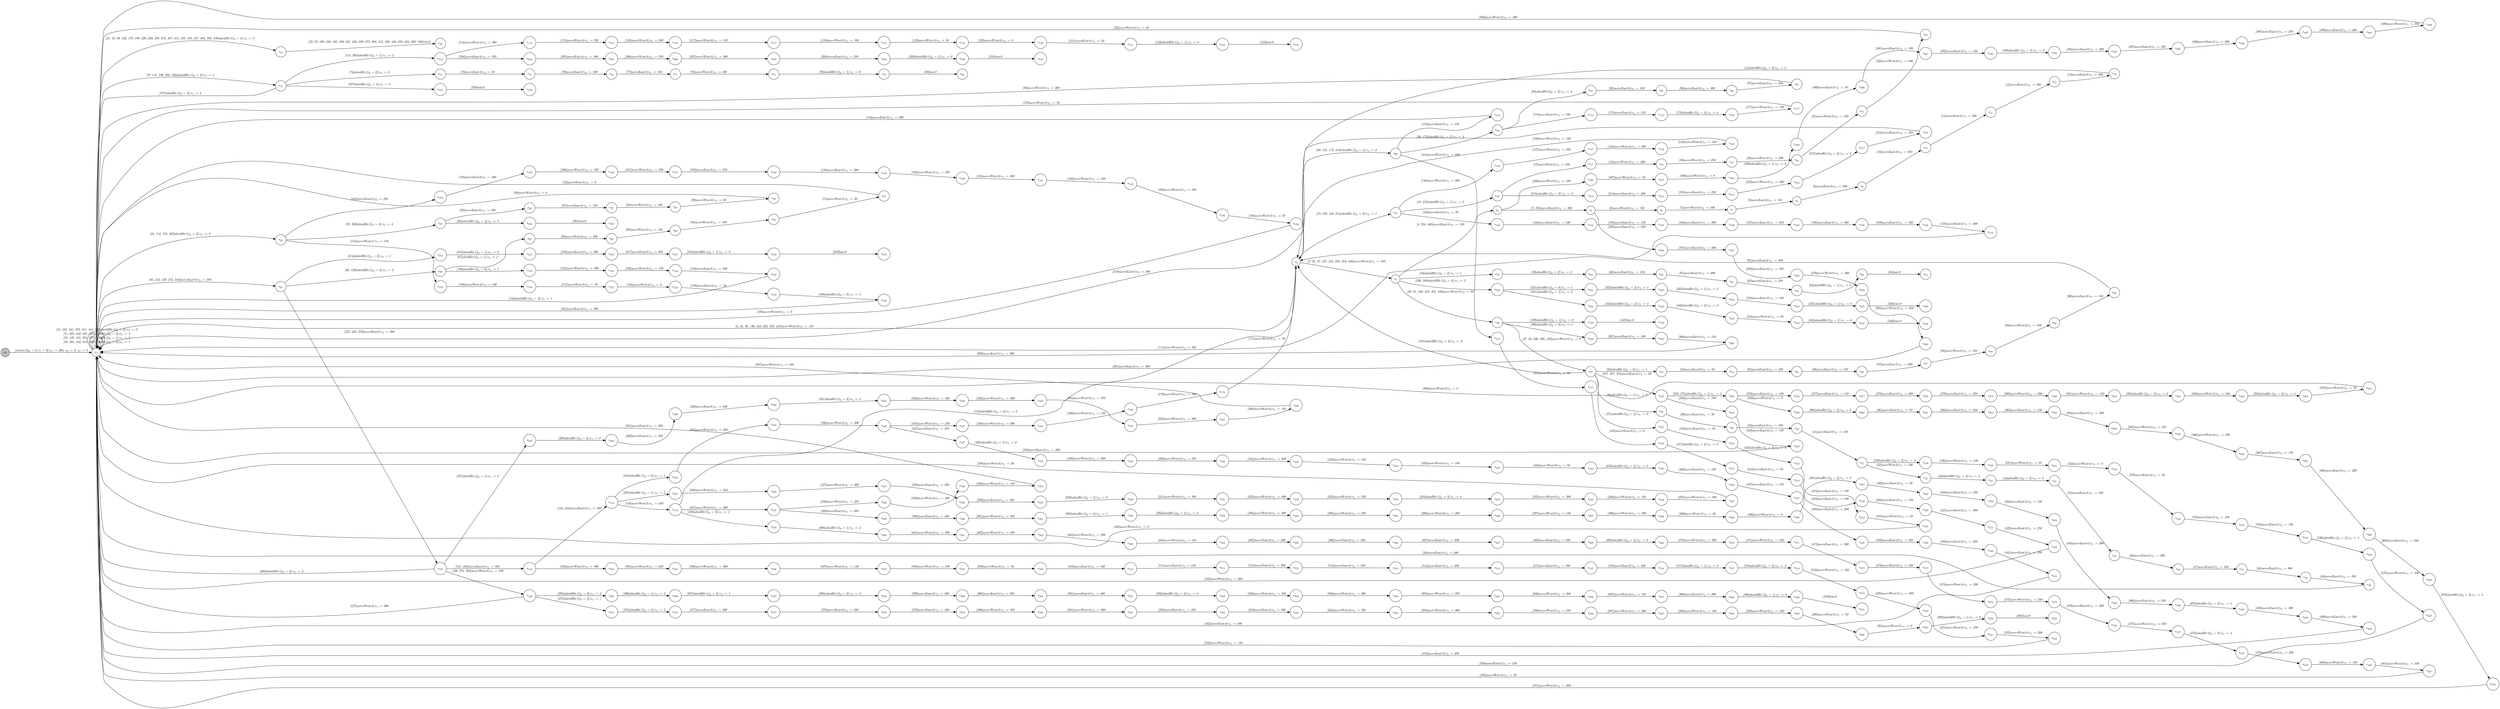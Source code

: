 digraph EFSM{
  graph [rankdir="LR", fontname="Latin Modern Math"];
  node [color="black", fillcolor="white", shape="circle", style="filled", fontname="Latin Modern Math"];
  edge [fontname="Latin Modern Math"];

  s0[fillcolor="gray", label=<s<sub>0</sub>>];
  s1[label=<s<sub>1</sub>>];
  s2[label=<s<sub>2</sub>>];
  s3[label=<s<sub>3</sub>>];
  s4[label=<s<sub>4</sub>>];
  s5[label=<s<sub>5</sub>>];
  s6[label=<s<sub>6</sub>>];
  s7[label=<s<sub>7</sub>>];
  s8[label=<s<sub>8</sub>>];
  s9[label=<s<sub>9</sub>>];
  s10[label=<s<sub>10</sub>>];
  s11[label=<s<sub>11</sub>>];
  s12[label=<s<sub>12</sub>>];
  s13[label=<s<sub>13</sub>>];
  s15[label=<s<sub>15</sub>>];
  s16[label=<s<sub>16</sub>>];
  s17[label=<s<sub>17</sub>>];
  s18[label=<s<sub>18</sub>>];
  s19[label=<s<sub>19</sub>>];
  s20[label=<s<sub>20</sub>>];
  s21[label=<s<sub>21</sub>>];
  s22[label=<s<sub>22</sub>>];
  s24[label=<s<sub>24</sub>>];
  s25[label=<s<sub>25</sub>>];
  s26[label=<s<sub>26</sub>>];
  s27[label=<s<sub>27</sub>>];
  s28[label=<s<sub>28</sub>>];
  s29[label=<s<sub>29</sub>>];
  s31[label=<s<sub>31</sub>>];
  s32[label=<s<sub>32</sub>>];
  s36[label=<s<sub>36</sub>>];
  s37[label=<s<sub>37</sub>>];
  s38[label=<s<sub>38</sub>>];
  s39[label=<s<sub>39</sub>>];
  s40[label=<s<sub>40</sub>>];
  s41[label=<s<sub>41</sub>>];
  s42[label=<s<sub>42</sub>>];
  s43[label=<s<sub>43</sub>>];
  s44[label=<s<sub>44</sub>>];
  s45[label=<s<sub>45</sub>>];
  s46[label=<s<sub>46</sub>>];
  s47[label=<s<sub>47</sub>>];
  s48[label=<s<sub>48</sub>>];
  s49[label=<s<sub>49</sub>>];
  s58[label=<s<sub>58</sub>>];
  s59[label=<s<sub>59</sub>>];
  s60[label=<s<sub>60</sub>>];
  s61[label=<s<sub>61</sub>>];
  s62[label=<s<sub>62</sub>>];
  s63[label=<s<sub>63</sub>>];
  s64[label=<s<sub>64</sub>>];
  s65[label=<s<sub>65</sub>>];
  s66[label=<s<sub>66</sub>>];
  s67[label=<s<sub>67</sub>>];
  s68[label=<s<sub>68</sub>>];
  s69[label=<s<sub>69</sub>>];
  s70[label=<s<sub>70</sub>>];
  s71[label=<s<sub>71</sub>>];
  s73[label=<s<sub>73</sub>>];
  s74[label=<s<sub>74</sub>>];
  s75[label=<s<sub>75</sub>>];
  s76[label=<s<sub>76</sub>>];
  s77[label=<s<sub>77</sub>>];
  s78[label=<s<sub>78</sub>>];
  s79[label=<s<sub>79</sub>>];
  s80[label=<s<sub>80</sub>>];
  s83[label=<s<sub>83</sub>>];
  s84[label=<s<sub>84</sub>>];
  s85[label=<s<sub>85</sub>>];
  s86[label=<s<sub>86</sub>>];
  s87[label=<s<sub>87</sub>>];
  s88[label=<s<sub>88</sub>>];
  s89[label=<s<sub>89</sub>>];
  s90[label=<s<sub>90</sub>>];
  s92[label=<s<sub>92</sub>>];
  s93[label=<s<sub>93</sub>>];
  s94[label=<s<sub>94</sub>>];
  s95[label=<s<sub>95</sub>>];
  s96[label=<s<sub>96</sub>>];
  s97[label=<s<sub>97</sub>>];
  s103[label=<s<sub>103</sub>>];
  s104[label=<s<sub>104</sub>>];
  s105[label=<s<sub>105</sub>>];
  s106[label=<s<sub>106</sub>>];
  s107[label=<s<sub>107</sub>>];
  s108[label=<s<sub>108</sub>>];
  s109[label=<s<sub>109</sub>>];
  s110[label=<s<sub>110</sub>>];
  s113[label=<s<sub>113</sub>>];
  s114[label=<s<sub>114</sub>>];
  s115[label=<s<sub>115</sub>>];
  s116[label=<s<sub>116</sub>>];
  s117[label=<s<sub>117</sub>>];
  s118[label=<s<sub>118</sub>>];
  s119[label=<s<sub>119</sub>>];
  s120[label=<s<sub>120</sub>>];
  s121[label=<s<sub>121</sub>>];
  s122[label=<s<sub>122</sub>>];
  s123[label=<s<sub>123</sub>>];
  s125[label=<s<sub>125</sub>>];
  s126[label=<s<sub>126</sub>>];
  s130[label=<s<sub>130</sub>>];
  s131[label=<s<sub>131</sub>>];
  s132[label=<s<sub>132</sub>>];
  s133[label=<s<sub>133</sub>>];
  s139[label=<s<sub>139</sub>>];
  s140[label=<s<sub>140</sub>>];
  s141[label=<s<sub>141</sub>>];
  s142[label=<s<sub>142</sub>>];
  s143[label=<s<sub>143</sub>>];
  s146[label=<s<sub>146</sub>>];
  s147[label=<s<sub>147</sub>>];
  s148[label=<s<sub>148</sub>>];
  s149[label=<s<sub>149</sub>>];
  s152[label=<s<sub>152</sub>>];
  s155[label=<s<sub>155</sub>>];
  s156[label=<s<sub>156</sub>>];
  s157[label=<s<sub>157</sub>>];
  s158[label=<s<sub>158</sub>>];
  s159[label=<s<sub>159</sub>>];
  s160[label=<s<sub>160</sub>>];
  s164[label=<s<sub>164</sub>>];
  s165[label=<s<sub>165</sub>>];
  s166[label=<s<sub>166</sub>>];
  s167[label=<s<sub>167</sub>>];
  s168[label=<s<sub>168</sub>>];
  s169[label=<s<sub>169</sub>>];
  s170[label=<s<sub>170</sub>>];
  s174[label=<s<sub>174</sub>>];
  s175[label=<s<sub>175</sub>>];
  s176[label=<s<sub>176</sub>>];
  s177[label=<s<sub>177</sub>>];
  s184[label=<s<sub>184</sub>>];
  s185[label=<s<sub>185</sub>>];
  s186[label=<s<sub>186</sub>>];
  s187[label=<s<sub>187</sub>>];
  s188[label=<s<sub>188</sub>>];
  s189[label=<s<sub>189</sub>>];
  s190[label=<s<sub>190</sub>>];
  s191[label=<s<sub>191</sub>>];
  s192[label=<s<sub>192</sub>>];
  s193[label=<s<sub>193</sub>>];
  s194[label=<s<sub>194</sub>>];
  s204[label=<s<sub>204</sub>>];
  s205[label=<s<sub>205</sub>>];
  s206[label=<s<sub>206</sub>>];
  s207[label=<s<sub>207</sub>>];
  s208[label=<s<sub>208</sub>>];
  s209[label=<s<sub>209</sub>>];
  s210[label=<s<sub>210</sub>>];
  s213[label=<s<sub>213</sub>>];
  s214[label=<s<sub>214</sub>>];
  s215[label=<s<sub>215</sub>>];
  s216[label=<s<sub>216</sub>>];
  s217[label=<s<sub>217</sub>>];
  s218[label=<s<sub>218</sub>>];
  s225[label=<s<sub>225</sub>>];
  s226[label=<s<sub>226</sub>>];
  s227[label=<s<sub>227</sub>>];
  s228[label=<s<sub>228</sub>>];
  s229[label=<s<sub>229</sub>>];
  s230[label=<s<sub>230</sub>>];
  s231[label=<s<sub>231</sub>>];
  s232[label=<s<sub>232</sub>>];
  s233[label=<s<sub>233</sub>>];
  s234[label=<s<sub>234</sub>>];
  s235[label=<s<sub>235</sub>>];
  s236[label=<s<sub>236</sub>>];
  s237[label=<s<sub>237</sub>>];
  s247[label=<s<sub>247</sub>>];
  s248[label=<s<sub>248</sub>>];
  s249[label=<s<sub>249</sub>>];
  s256[label=<s<sub>256</sub>>];
  s257[label=<s<sub>257</sub>>];
  s258[label=<s<sub>258</sub>>];
  s259[label=<s<sub>259</sub>>];
  s260[label=<s<sub>260</sub>>];
  s264[label=<s<sub>264</sub>>];
  s265[label=<s<sub>265</sub>>];
  s266[label=<s<sub>266</sub>>];
  s267[label=<s<sub>267</sub>>];
  s268[label=<s<sub>268</sub>>];
  s275[label=<s<sub>275</sub>>];
  s276[label=<s<sub>276</sub>>];
  s277[label=<s<sub>277</sub>>];
  s278[label=<s<sub>278</sub>>];
  s279[label=<s<sub>279</sub>>];
  s280[label=<s<sub>280</sub>>];
  s281[label=<s<sub>281</sub>>];
  s282[label=<s<sub>282</sub>>];
  s283[label=<s<sub>283</sub>>];
  s284[label=<s<sub>284</sub>>];
  s285[label=<s<sub>285</sub>>];
  s286[label=<s<sub>286</sub>>];
  s287[label=<s<sub>287</sub>>];
  s288[label=<s<sub>288</sub>>];
  s289[label=<s<sub>289</sub>>];
  s290[label=<s<sub>290</sub>>];
  s291[label=<s<sub>291</sub>>];
  s292[label=<s<sub>292</sub>>];
  s293[label=<s<sub>293</sub>>];
  s295[label=<s<sub>295</sub>>];
  s296[label=<s<sub>296</sub>>];
  s297[label=<s<sub>297</sub>>];
  s298[label=<s<sub>298</sub>>];
  s299[label=<s<sub>299</sub>>];
  s300[label=<s<sub>300</sub>>];
  s301[label=<s<sub>301</sub>>];
  s302[label=<s<sub>302</sub>>];
  s303[label=<s<sub>303</sub>>];
  s304[label=<s<sub>304</sub>>];
  s305[label=<s<sub>305</sub>>];
  s306[label=<s<sub>306</sub>>];
  s307[label=<s<sub>307</sub>>];
  s308[label=<s<sub>308</sub>>];
  s309[label=<s<sub>309</sub>>];
  s310[label=<s<sub>310</sub>>];
  s314[label=<s<sub>314</sub>>];
  s315[label=<s<sub>315</sub>>];
  s316[label=<s<sub>316</sub>>];
  s317[label=<s<sub>317</sub>>];
  s318[label=<s<sub>318</sub>>];
  s319[label=<s<sub>319</sub>>];
  s320[label=<s<sub>320</sub>>];
  s321[label=<s<sub>321</sub>>];
  s322[label=<s<sub>322</sub>>];
  s323[label=<s<sub>323</sub>>];
  s324[label=<s<sub>324</sub>>];
  s325[label=<s<sub>325</sub>>];
  s326[label=<s<sub>326</sub>>];
  s327[label=<s<sub>327</sub>>];
  s328[label=<s<sub>328</sub>>];
  s329[label=<s<sub>329</sub>>];
  s330[label=<s<sub>330</sub>>];
  s331[label=<s<sub>331</sub>>];
  s332[label=<s<sub>332</sub>>];
  s333[label=<s<sub>333</sub>>];
  s334[label=<s<sub>334</sub>>];
  s335[label=<s<sub>335</sub>>];
  s336[label=<s<sub>336</sub>>];
  s341[label=<s<sub>341</sub>>];
  s342[label=<s<sub>342</sub>>];
  s343[label=<s<sub>343</sub>>];
  s344[label=<s<sub>344</sub>>];
  s345[label=<s<sub>345</sub>>];
  s346[label=<s<sub>346</sub>>];
  s347[label=<s<sub>347</sub>>];
  s348[label=<s<sub>348</sub>>];
  s349[label=<s<sub>349</sub>>];
  s350[label=<s<sub>350</sub>>];
  s358[label=<s<sub>358</sub>>];
  s359[label=<s<sub>359</sub>>];
  s360[label=<s<sub>360</sub>>];
  s361[label=<s<sub>361</sub>>];
  s362[label=<s<sub>362</sub>>];
  s363[label=<s<sub>363</sub>>];
  s364[label=<s<sub>364</sub>>];
  s365[label=<s<sub>365</sub>>];
  s366[label=<s<sub>366</sub>>];
  s367[label=<s<sub>367</sub>>];
  s368[label=<s<sub>368</sub>>];
  s369[label=<s<sub>369</sub>>];
  s370[label=<s<sub>370</sub>>];
  s376[label=<s<sub>376</sub>>];
  s377[label=<s<sub>377</sub>>];
  s378[label=<s<sub>378</sub>>];
  s379[label=<s<sub>379</sub>>];
  s380[label=<s<sub>380</sub>>];
  s381[label=<s<sub>381</sub>>];
  s382[label=<s<sub>382</sub>>];
  s383[label=<s<sub>383</sub>>];
  s384[label=<s<sub>384</sub>>];
  s385[label=<s<sub>385</sub>>];
  s389[label=<s<sub>389</sub>>];
  s390[label=<s<sub>390</sub>>];
  s391[label=<s<sub>391</sub>>];
  s392[label=<s<sub>392</sub>>];
  s393[label=<s<sub>393</sub>>];
  s394[label=<s<sub>394</sub>>];
  s395[label=<s<sub>395</sub>>];
  s396[label=<s<sub>396</sub>>];
  s397[label=<s<sub>397</sub>>];
  s398[label=<s<sub>398</sub>>];
  s399[label=<s<sub>399</sub>>];
  s400[label=<s<sub>400</sub>>];
  s401[label=<s<sub>401</sub>>];
  s402[label=<s<sub>402</sub>>];
  s403[label=<s<sub>403</sub>>];
  s404[label=<s<sub>404</sub>>];
  s405[label=<s<sub>405</sub>>];
  s406[label=<s<sub>406</sub>>];
  s407[label=<s<sub>407</sub>>];
  s408[label=<s<sub>408</sub>>];
  s409[label=<s<sub>409</sub>>];
  s414[label=<s<sub>414</sub>>];
  s415[label=<s<sub>415</sub>>];
  s416[label=<s<sub>416</sub>>];
  s417[label=<s<sub>417</sub>>];
  s418[label=<s<sub>418</sub>>];
  s419[label=<s<sub>419</sub>>];
  s420[label=<s<sub>420</sub>>];
  s421[label=<s<sub>421</sub>>];
  s422[label=<s<sub>422</sub>>];
  s427[label=<s<sub>427</sub>>];
  s428[label=<s<sub>428</sub>>];
  s429[label=<s<sub>429</sub>>];
  s430[label=<s<sub>430</sub>>];
  s431[label=<s<sub>431</sub>>];
  s432[label=<s<sub>432</sub>>];
  s433[label=<s<sub>433</sub>>];
  s434[label=<s<sub>434</sub>>];
  s435[label=<s<sub>435</sub>>];
  s436[label=<s<sub>436</sub>>];
  s437[label=<s<sub>437</sub>>];
  s438[label=<s<sub>438</sub>>];
  s439[label=<s<sub>439</sub>>];
  s440[label=<s<sub>440</sub>>];
  s441[label=<s<sub>441</sub>>];
  s451[label=<s<sub>451</sub>>];
  s452[label=<s<sub>452</sub>>];
  s453[label=<s<sub>453</sub>>];
  s454[label=<s<sub>454</sub>>];
  s455[label=<s<sub>455</sub>>];
  s459[label=<s<sub>459</sub>>];
  s460[label=<s<sub>460</sub>>];
  s461[label=<s<sub>461</sub>>];
  s462[label=<s<sub>462</sub>>];
  s463[label=<s<sub>463</sub>>];
  s464[label=<s<sub>464</sub>>];
  s465[label=<s<sub>465</sub>>];
  s466[label=<s<sub>466</sub>>];
  s467[label=<s<sub>467</sub>>];
  s468[label=<s<sub>468</sub>>];
  s469[label=<s<sub>469</sub>>];
  s470[label=<s<sub>470</sub>>];
  s471[label=<s<sub>471</sub>>];
  s472[label=<s<sub>472</sub>>];
  s473[label=<s<sub>473</sub>>];
  s474[label=<s<sub>474</sub>>];
  s475[label=<s<sub>475</sub>>];
  s476[label=<s<sub>476</sub>>];
  s477[label=<s<sub>477</sub>>];
  s478[label=<s<sub>478</sub>>];
  s479[label=<s<sub>479</sub>>];
  s480[label=<s<sub>480</sub>>];
  s481[label=<s<sub>481</sub>>];
  s486[label=<s<sub>486</sub>>];
  s487[label=<s<sub>487</sub>>];
  s488[label=<s<sub>488</sub>>];
  s489[label=<s<sub>489</sub>>];
  s490[label=<s<sub>490</sub>>];
  s491[label=<s<sub>491</sub>>];
  s492[label=<s<sub>492</sub>>];
  s493[label=<s<sub>493</sub>>];
  s494[label=<s<sub>494</sub>>];
  s495[label=<s<sub>495</sub>>];
  s496[label=<s<sub>496</sub>>];
  s497[label=<s<sub>497</sub>>];
  s498[label=<s<sub>498</sub>>];
  s499[label=<s<sub>499</sub>>];
  s504[label=<s<sub>504</sub>>];
  s505[label=<s<sub>505</sub>>];
  s506[label=<s<sub>506</sub>>];
  s507[label=<s<sub>507</sub>>];
  s508[label=<s<sub>508</sub>>];
  s509[label=<s<sub>509</sub>>];
  s510[label=<s<sub>510</sub>>];
  s511[label=<s<sub>511</sub>>];
  s512[label=<s<sub>512</sub>>];
  s513[label=<s<sub>513</sub>>];
  s514[label=<s<sub>514</sub>>];
  s515[label=<s<sub>515</sub>>];
  s516[label=<s<sub>516</sub>>];
  s517[label=<s<sub>517</sub>>];
  s518[label=<s<sub>518</sub>>];
  s519[label=<s<sub>519</sub>>];
  s520[label=<s<sub>520</sub>>];
  s521[label=<s<sub>521</sub>>];
  s522[label=<s<sub>522</sub>>];
  s527[label=<s<sub>527</sub>>];
  s528[label=<s<sub>528</sub>>];
  s529[label=<s<sub>529</sub>>];
  s530[label=<s<sub>530</sub>>];
  s531[label=<s<sub>531</sub>>];
  s532[label=<s<sub>532</sub>>];
  s533[label=<s<sub>533</sub>>];
  s534[label=<s<sub>534</sub>>];
  s535[label=<s<sub>535</sub>>];
  s536[label=<s<sub>536</sub>>];
  s537[label=<s<sub>537</sub>>];

  s0->s1[label=<<i> [1]start:2&#91;i<sub>0</sub> = 3, i<sub>1</sub> = 0&#93;/o<sub>1</sub> := 200, o<sub>2</sub> := 3, o<sub>3</sub> := 0</i>>];
  s4->s5[label=<<i> [5, 255]moveEast:0/o<sub>1</sub> := 200</i>>];
  s5->s6[label=<<i> [6]moveWest:0/o<sub>1</sub> := 150</i>>];
  s6->s7[label=<<i> [7]moveWest:0/o<sub>1</sub> := 100</i>>];
  s7->s8[label=<<i> [8]moveEast:0/o<sub>1</sub> := 150</i>>];
  s8->s9[label=<<i> [9]moveEast:0/o<sub>1</sub> := 200</i>>];
  s9->s10[label=<<i> [10]moveEast:0/o<sub>1</sub> := 250</i>>];
  s10->s11[label=<<i> [11]moveEast:0/o<sub>1</sub> := 300</i>>];
  s11->s12[label=<<i> [12]moveEast:0/o<sub>1</sub> := 350</i>>];
  s12->s13[label=<<i> [13]moveEast:0/o<sub>1</sub> := 400</i>>];
  s13->s2[label=<<i> [14]shieldHit:1&#91;i<sub>0</sub> = 3&#93;/o<sub>1</sub> := 2</i>>];
  s15->s16[label=<<i> [16, 212]alienHit:1&#91;i<sub>0</sub> = 1&#93;/o<sub>1</sub> := 2</i>>];
  s16->s17[label=<<i> [17]moveWest:0/o<sub>1</sub> := 350</i>>];
  s17->s18[label=<<i> [18]moveWest:0/o<sub>1</sub> := 300</i>>];
  s18->s19[label=<<i> [19]moveWest:0/o<sub>1</sub> := 250</i>>];
  s19->s20[label=<<i> [20]moveWest:0/o<sub>1</sub> := 200</i>>];
  s20->s21[label=<<i> [21]moveWest:0/o<sub>1</sub> := 150</i>>];
  s21->s22[label=<<i> [22]moveWest:0/o<sub>1</sub> := 100</i>>];
  s22->s1[label=<<i> [23]moveWest:0/o<sub>1</sub> := 50</i>>];
  s24->s25[label=<<i> [25, 263]alienHit:1&#91;i<sub>0</sub> = 3&#93;/o<sub>1</sub> := 4</i>>];
  s25->s26[label=<<i> [26]moveEast:0/o<sub>1</sub> := 100</i>>];
  s26->s27[label=<<i> [27]moveEast:0/o<sub>1</sub> := 150</i>>];
  s27->s28[label=<<i> [28]moveWest:0/o<sub>1</sub> := 100</i>>];
  s28->s29[label=<<i> [29]moveWest:0/o<sub>1</sub> := 50</i>>];
  s29->s1[label=<<i> [30]moveWest:0/o<sub>1</sub> := 0</i>>];
  s37->s38[label=<<i> [38]alienHit:1&#91;i<sub>0</sub> = 1&#93;/o<sub>1</sub> := 2</i>>];
  s38->s39[label=<<i> [39]moveEast:0/o<sub>1</sub> := 50</i>>];
  s39->s40[label=<<i> [40]moveEast:0/o<sub>1</sub> := 100</i>>];
  s40->s41[label=<<i> [41]moveEast:0/o<sub>1</sub> := 150</i>>];
  s41->s42[label=<<i> [42]moveWest:0/o<sub>1</sub> := 100</i>>];
  s42->s43[label=<<i> [43]shieldHit:1&#91;i<sub>0</sub> = 3&#93;/o<sub>1</sub> := 2</i>>];
  s43->s44[label=<<i> [44]alienHit:1&#91;i<sub>0</sub> = 2&#93;/o<sub>1</sub> := 3</i>>];
  s44->s45[label=<<i> [45]moveEast:0/o<sub>1</sub> := 150</i>>];
  s45->s46[label=<<i> [46]moveEast:0/o<sub>1</sub> := 200</i>>];
  s46->s47[label=<<i> [47]moveEast:0/o<sub>1</sub> := 250</i>>];
  s47->s48[label=<<i> [48]moveEast:0/o<sub>1</sub> := 300</i>>];
  s48->s49[label=<<i> [49]moveEast:0/o<sub>1</sub> := 350</i>>];
  s49->s1[label=<<i> [50]moveEast:0/o<sub>1</sub> := 400</i>>];
  s3->s58[label=<<i> [58]shieldHit:1&#91;i<sub>0</sub> = 2&#93;/o<sub>1</sub> := 1</i>>];
  s58->s59[label=<<i> [59]alienHit:1&#91;i<sub>0</sub> = 2&#93;/o<sub>1</sub> := 3</i>>];
  s59->s60[label=<<i> [60]moveEast:0/o<sub>1</sub> := 150</i>>];
  s60->s61[label=<<i> [61]moveEast:0/o<sub>1</sub> := 200</i>>];
  s61->s62[label=<<i> [62]moveEast:0/o<sub>1</sub> := 250</i>>];
  s62->s63[label=<<i> [63]shieldHit:1&#91;i<sub>0</sub> = 1&#93;/o<sub>1</sub> := 0</i>>];
  s63->s64[label=<<i> [64]lose:0</i>>];
  s65->s66[label=<<i> [66, 129]shieldHit:1&#91;i<sub>0</sub> = 3&#93;/o<sub>1</sub> := 2</i>>];
  s66->s67[label=<<i> [67]alienHit:1&#91;i<sub>0</sub> = 1&#93;/o<sub>1</sub> := 2</i>>];
  s67->s68[label=<<i> [68]moveWest:0/o<sub>1</sub> := 200</i>>];
  s68->s69[label=<<i> [69]moveWest:0/o<sub>1</sub> := 150</i>>];
  s69->s70[label=<<i> [70]moveWest:0/o<sub>1</sub> := 100</i>>];
  s70->s71[label=<<i> [71]moveWest:0/o<sub>1</sub> := 50</i>>];
  s71->s1[label=<<i> [72]moveWest:0/o<sub>1</sub> := 0</i>>];
  s73->s74[label=<<i> [74]alienHit:1&#91;i<sub>0</sub> = 2&#93;/o<sub>1</sub> := 3</i>>];
  s74->s75[label=<<i> [75]moveEast:0/o<sub>1</sub> := 50</i>>];
  s75->s76[label=<<i> [76]moveEast:0/o<sub>1</sub> := 100</i>>];
  s76->s77[label=<<i> [77]moveEast:0/o<sub>1</sub> := 150</i>>];
  s77->s78[label=<<i> [78]moveWest:0/o<sub>1</sub> := 100</i>>];
  s78->s79[label=<<i> [79]shieldHit:1&#91;i<sub>0</sub> = 1&#93;/o<sub>1</sub> := 0</i>>];
  s79->s80[label=<<i> [80]lose:0</i>>];
  s37->s83[label=<<i> [83]alienHit:1&#91;i<sub>0</sub> = 0&#93;/o<sub>1</sub> := 1</i>>];
  s83->s84[label=<<i> [84]moveEast:0/o<sub>1</sub> := 50</i>>];
  s84->s85[label=<<i> [85]moveEast:0/o<sub>1</sub> := 100</i>>];
  s85->s86[label=<<i> [86]moveEast:0/o<sub>1</sub> := 150</i>>];
  s86->s87[label=<<i> [87]moveEast:0/o<sub>1</sub> := 200</i>>];
  s87->s88[label=<<i> [88]moveWest:0/o<sub>1</sub> := 150</i>>];
  s88->s89[label=<<i> [89]moveWest:0/o<sub>1</sub> := 100</i>>];
  s89->s90[label=<<i> [90]moveEast:0/o<sub>1</sub> := 150</i>>];
  s90->s2[label=<<i> [91]moveEast:0/o<sub>1</sub> := 200</i>>];
  s92->s93[label=<<i> [93, 173]alienHit:1&#91;i<sub>0</sub> = 2&#93;/o<sub>1</sub> := 3</i>>];
  s93->s94[label=<<i> [94]alienHit:1&#91;i<sub>0</sub> = 3&#93;/o<sub>1</sub> := 4</i>>];
  s94->s95[label=<<i> [95]moveEast:0/o<sub>1</sub> := 250</i>>];
  s95->s96[label=<<i> [96]moveEast:0/o<sub>1</sub> := 300</i>>];
  s96->s97[label=<<i> [97]moveEast:0/o<sub>1</sub> := 350</i>>];
  s97->s1[label=<<i> [98]moveWest:0/o<sub>1</sub> := 300</i>>];
  s37->s2[label=<<i> [101]shieldHit:1&#91;i<sub>0</sub> = 3&#93;/o<sub>1</sub> := 2</i>>];
  s2->s15[label=<<i> [15, 102, 145, 211]alienHit:1&#91;i<sub>0</sub> = 0&#93;/o<sub>1</sub> := 1</i>>];
  s15->s103[label=<<i> [103]moveEast:0/o<sub>1</sub> := 50</i>>];
  s103->s104[label=<<i> [104]moveEast:0/o<sub>1</sub> := 100</i>>];
  s104->s105[label=<<i> [105]moveEast:0/o<sub>1</sub> := 150</i>>];
  s105->s106[label=<<i> [106]moveEast:0/o<sub>1</sub> := 200</i>>];
  s106->s107[label=<<i> [107]moveEast:0/o<sub>1</sub> := 250</i>>];
  s107->s108[label=<<i> [108]moveEast:0/o<sub>1</sub> := 300</i>>];
  s108->s109[label=<<i> [109]moveEast:0/o<sub>1</sub> := 350</i>>];
  s109->s110[label=<<i> [110]moveEast:0/o<sub>1</sub> := 400</i>>];
  s110->s1[label=<<i> [111]moveWest:0/o<sub>1</sub> := 350</i>>];
  s73->s113[label=<<i> [113, 203]alienHit:1&#91;i<sub>0</sub> = 1&#93;/o<sub>1</sub> := 2</i>>];
  s113->s114[label=<<i> [114]moveWest:0/o<sub>1</sub> := 300</i>>];
  s114->s115[label=<<i> [115]moveWest:0/o<sub>1</sub> := 250</i>>];
  s115->s116[label=<<i> [116]moveWest:0/o<sub>1</sub> := 200</i>>];
  s116->s117[label=<<i> [117]moveWest:0/o<sub>1</sub> := 150</i>>];
  s117->s118[label=<<i> [118]moveWest:0/o<sub>1</sub> := 100</i>>];
  s118->s119[label=<<i> [119]moveWest:0/o<sub>1</sub> := 50</i>>];
  s119->s120[label=<<i> [120]moveWest:0/o<sub>1</sub> := 0</i>>];
  s120->s121[label=<<i> [121]moveEast:0/o<sub>1</sub> := 50</i>>];
  s121->s122[label=<<i> [122]shieldHit:1&#91;i<sub>0</sub> = 1&#93;/o<sub>1</sub> := 0</i>>];
  s122->s123[label=<<i> [123]lose:0</i>>];
  s126->s1[label=<<i> [127]moveWest:0/o<sub>1</sub> := 200</i>>];
  s66->s130[label=<<i> [130]alienHit:1&#91;i<sub>0</sub> = 0&#93;/o<sub>1</sub> := 1</i>>];
  s130->s131[label=<<i> [131]moveWest:0/o<sub>1</sub> := 200</i>>];
  s131->s132[label=<<i> [132]moveWest:0/o<sub>1</sub> := 150</i>>];
  s132->s133[label=<<i> [133]moveEast:0/o<sub>1</sub> := 200</i>>];
  s133->s1[label=<<i> [134]shieldHit:1&#91;i<sub>0</sub> = 2&#93;/o<sub>1</sub> := 1</i>>];
  s3->s36[label=<<i> [36, 81, 138, 245, 355, 449]moveWest:0/o<sub>1</sub> := 50</i>>];
  s36->s139[label=<<i> [139]shieldHit:1&#91;i<sub>0</sub> = 1&#93;/o<sub>1</sub> := 0</i>>];
  s139->s140[label=<<i> [140]lose:0</i>>];
  s125->s141[label=<<i> [141, 223]moveEast:0/o<sub>1</sub> := 350</i>>];
  s141->s142[label=<<i> [142, 224]moveEast:0/o<sub>1</sub> := 400</i>>];
  s142->s143[label=<<i> [143]moveWest:0/o<sub>1</sub> := 350</i>>];
  s143->s2[label=<<i> [144]shieldHit:1&#91;i<sub>0</sub> = 3&#93;/o<sub>1</sub> := 2</i>>];
  s15->s146[label=<<i> [146]moveWest:0/o<sub>1</sub> := 300</i>>];
  s146->s147[label=<<i> [147]moveWest:0/o<sub>1</sub> := 250</i>>];
  s147->s148[label=<<i> [148]moveWest:0/o<sub>1</sub> := 200</i>>];
  s148->s149[label=<<i> [149]moveWest:0/o<sub>1</sub> := 150</i>>];
  s149->s2[label=<<i> [150]moveWest:0/o<sub>1</sub> := 100</i>>];
  s2->s92[label=<<i> [92, 151, 172, 413]alienHit:1&#91;i<sub>0</sub> = 1&#93;/o<sub>1</sub> := 2</i>>];
  s92->s152[label=<<i> [152]moveEast:0/o<sub>1</sub> := 150</i>>];
  s152->s1[label=<<i> [153]moveEast:0/o<sub>1</sub> := 200</i>>];
  s1->s24[label=<<i> [24, 154, 183, 262]alienHit:1&#91;i<sub>0</sub> = 2&#93;/o<sub>1</sub> := 3</i>>];
  s24->s155[label=<<i> [155]moveWest:0/o<sub>1</sub> := 150</i>>];
  s155->s156[label=<<i> [156]moveWest:0/o<sub>1</sub> := 100</i>>];
  s156->s157[label=<<i> [157]moveWest:0/o<sub>1</sub> := 50</i>>];
  s157->s158[label=<<i> [158]moveWest:0/o<sub>1</sub> := 0</i>>];
  s158->s159[label=<<i> [159]moveEast:0/o<sub>1</sub> := 50</i>>];
  s159->s160[label=<<i> [160]alienHit:1&#91;i<sub>0</sub> = 3&#93;/o<sub>1</sub> := 4</i>>];
  s160->s1[label=<<i> [161]moveEast:0/o<sub>1</sub> := 100</i>>];
  s142->s164[label=<<i> [164]alienHit:1&#91;i<sub>0</sub> = 0&#93;/o<sub>1</sub> := 1</i>>];
  s164->s165[label=<<i> [165]moveWest:0/o<sub>1</sub> := 350</i>>];
  s165->s166[label=<<i> [166]moveWest:0/o<sub>1</sub> := 300</i>>];
  s166->s167[label=<<i> [167]moveWest:0/o<sub>1</sub> := 250</i>>];
  s167->s168[label=<<i> [168]moveWest:0/o<sub>1</sub> := 200</i>>];
  s168->s169[label=<<i> [169]moveWest:0/o<sub>1</sub> := 150</i>>];
  s169->s170[label=<<i> [170]moveWest:0/o<sub>1</sub> := 100</i>>];
  s170->s2[label=<<i> [171]moveWest:0/o<sub>1</sub> := 50</i>>];
  s93->s174[label=<<i> [174]moveEast:0/o<sub>1</sub> := 100</i>>];
  s174->s175[label=<<i> [175]moveEast:0/o<sub>1</sub> := 150</i>>];
  s175->s176[label=<<i> [176]alienHit:1&#91;i<sub>0</sub> = 3&#93;/o<sub>1</sub> := 4</i>>];
  s176->s177[label=<<i> [177]moveWest:0/o<sub>1</sub> := 100</i>>];
  s177->s1[label=<<i> [178]moveWest:0/o<sub>1</sub> := 50</i>>];
  s24->s184[label=<<i> [184]moveEast:0/o<sub>1</sub> := 250</i>>];
  s184->s185[label=<<i> [185]moveEast:0/o<sub>1</sub> := 300</i>>];
  s185->s186[label=<<i> [186]moveWest:0/o<sub>1</sub> := 250</i>>];
  s186->s187[label=<<i> [187]moveWest:0/o<sub>1</sub> := 200</i>>];
  s187->s188[label=<<i> [188]moveEast:0/o<sub>1</sub> := 250</i>>];
  s188->s189[label=<<i> [189]moveEast:0/o<sub>1</sub> := 300</i>>];
  s189->s190[label=<<i> [190]moveWest:0/o<sub>1</sub> := 250</i>>];
  s190->s191[label=<<i> [191]moveWest:0/o<sub>1</sub> := 200</i>>];
  s191->s192[label=<<i> [192]moveWest:0/o<sub>1</sub> := 150</i>>];
  s192->s193[label=<<i> [193]moveWest:0/o<sub>1</sub> := 100</i>>];
  s193->s194[label=<<i> [194]moveWest:0/o<sub>1</sub> := 50</i>>];
  s194->s1[label=<<i> [195]moveWest:0/o<sub>1</sub> := 0</i>>];
  s1->s73[label=<<i> [73, 112, 196, 202, 526]shieldHit:1&#91;i<sub>0</sub> = 2&#93;/o<sub>1</sub> := 1</i>>];
  s73->s1[label=<<i> [197]alienHit:1&#91;i<sub>0</sub> = 3&#93;/o<sub>1</sub> := 4</i>>];
  s125->s1[label=<<i> [200]shieldHit:1&#91;i<sub>0</sub> = 3&#93;/o<sub>1</sub> := 2</i>>];
  s1->s1[label=<<i> [33, 201, 242, 312, 352]alienHit:1&#91;i<sub>0</sub> = 0&#93;/o<sub>1</sub> := 1</i>>];
  s113->s204[label=<<i> [204]moveEast:0/o<sub>1</sub> := 350</i>>];
  s204->s205[label=<<i> [205]moveEast:0/o<sub>1</sub> := 400</i>>];
  s205->s206[label=<<i> [206]moveWest:0/o<sub>1</sub> := 350</i>>];
  s206->s207[label=<<i> [207]moveWest:0/o<sub>1</sub> := 300</i>>];
  s207->s208[label=<<i> [208]moveEast:0/o<sub>1</sub> := 350</i>>];
  s208->s209[label=<<i> [209]shieldHit:1&#91;i<sub>0</sub> = 1&#93;/o<sub>1</sub> := 0</i>>];
  s209->s210[label=<<i> [210]lose:0</i>>];
  s16->s213[label=<<i> [213]alienHit:1&#91;i<sub>0</sub> = 2&#93;/o<sub>1</sub> := 3</i>>];
  s213->s214[label=<<i> [214]moveEast:0/o<sub>1</sub> := 200</i>>];
  s214->s215[label=<<i> [215]moveEast:0/o<sub>1</sub> := 250</i>>];
  s215->s216[label=<<i> [216]moveWest:0/o<sub>1</sub> := 200</i>>];
  s216->s217[label=<<i> [217]alienHit:1&#91;i<sub>0</sub> = 3&#93;/o<sub>1</sub> := 4</i>>];
  s217->s218[label=<<i> [218]moveEast:0/o<sub>1</sub> := 250</i>>];
  s218->s1[label=<<i> [219]moveEast:0/o<sub>1</sub> := 300</i>>];
  s65->s125[label=<<i> [125, 222, 273]moveEast:0/o<sub>1</sub> := 300</i>>];
  s142->s225[label=<<i> [225]alienHit:1&#91;i<sub>0</sub> = 1&#93;/o<sub>1</sub> := 2</i>>];
  s225->s226[label=<<i> [226]moveWest:0/o<sub>1</sub> := 350</i>>];
  s226->s227[label=<<i> [227]moveWest:0/o<sub>1</sub> := 300</i>>];
  s227->s228[label=<<i> [228]moveEast:0/o<sub>1</sub> := 350</i>>];
  s228->s229[label=<<i> [229]moveEast:0/o<sub>1</sub> := 400</i>>];
  s229->s230[label=<<i> [230]alienHit:1&#91;i<sub>0</sub> = 2&#93;/o<sub>1</sub> := 3</i>>];
  s230->s231[label=<<i> [231]moveWest:0/o<sub>1</sub> := 350</i>>];
  s231->s232[label=<<i> [232]moveWest:0/o<sub>1</sub> := 300</i>>];
  s232->s233[label=<<i> [233]moveWest:0/o<sub>1</sub> := 250</i>>];
  s233->s234[label=<<i> [234]alienHit:1&#91;i<sub>0</sub> = 3&#93;/o<sub>1</sub> := 4</i>>];
  s234->s235[label=<<i> [235]moveWest:0/o<sub>1</sub> := 200</i>>];
  s235->s236[label=<<i> [236]moveWest:0/o<sub>1</sub> := 150</i>>];
  s236->s237[label=<<i> [237]moveWest:0/o<sub>1</sub> := 100</i>>];
  s237->s1[label=<<i> [238]moveWest:0/o<sub>1</sub> := 50</i>>];
  s247->s248[label=<<i> [248]moveEast:0/o<sub>1</sub> := 100</i>>];
  s248->s249[label=<<i> [249]moveEast:0/o<sub>1</sub> := 150</i>>];
  s249->s1[label=<<i> [250]moveEast:0/o<sub>1</sub> := 200</i>>];
  s1->s1[label=<<i> [55, 135, 181, 251, 271]alienHit:1&#91;i<sub>0</sub> = 1&#93;/o<sub>1</sub> := 2</i>>];
  s1->s2[label=<<i> [2, 34, 56, 136, 243, 252, 353, 447]moveWest:0/o<sub>1</sub> := 150</i>>];
  s2->s3[label=<<i> [3, 35, 57, 137, 244, 253, 354, 448]moveWest:0/o<sub>1</sub> := 100</i>>];
  s5->s256[label=<<i> [256]moveEast:0/o<sub>1</sub> := 250</i>>];
  s256->s257[label=<<i> [257]moveEast:0/o<sub>1</sub> := 300</i>>];
  s257->s258[label=<<i> [258]moveEast:0/o<sub>1</sub> := 350</i>>];
  s258->s259[label=<<i> [259]moveWest:0/o<sub>1</sub> := 300</i>>];
  s259->s260[label=<<i> [260]moveWest:0/o<sub>1</sub> := 250</i>>];
  s260->s1[label=<<i> [261]moveEast:0/o<sub>1</sub> := 300</i>>];
  s25->s264[label=<<i> [264]alienHit:1&#91;i<sub>0</sub> = 4&#93;/o<sub>1</sub> := 5</i>>];
  s264->s265[label=<<i> [265]win:0</i>>];
  s36->s266[label=<<i> [266]alienHit:1&#91;i<sub>0</sub> = 0&#93;/o<sub>1</sub> := 1</i>>];
  s266->s267[label=<<i> [267]moveEast:0/o<sub>1</sub> := 100</i>>];
  s267->s268[label=<<i> [268]moveEast:0/o<sub>1</sub> := 150</i>>];
  s268->s1[label=<<i> [269]moveEast:0/o<sub>1</sub> := 200</i>>];
  s126->s275[label=<<i> [275]shieldHit:1&#91;i<sub>0</sub> = 2&#93;/o<sub>1</sub> := 1</i>>];
  s275->s276[label=<<i> [276]alienHit:1&#91;i<sub>0</sub> = 2&#93;/o<sub>1</sub> := 3</i>>];
  s276->s277[label=<<i> [277]moveEast:0/o<sub>1</sub> := 300</i>>];
  s277->s278[label=<<i> [278]moveEast:0/o<sub>1</sub> := 350</i>>];
  s278->s279[label=<<i> [279]moveEast:0/o<sub>1</sub> := 400</i>>];
  s279->s280[label=<<i> [280]moveWest:0/o<sub>1</sub> := 350</i>>];
  s280->s281[label=<<i> [281]moveWest:0/o<sub>1</sub> := 300</i>>];
  s281->s282[label=<<i> [282]moveEast:0/o<sub>1</sub> := 350</i>>];
  s282->s283[label=<<i> [283]moveEast:0/o<sub>1</sub> := 400</i>>];
  s283->s284[label=<<i> [284]moveWest:0/o<sub>1</sub> := 350</i>>];
  s284->s285[label=<<i> [285]moveWest:0/o<sub>1</sub> := 300</i>>];
  s285->s286[label=<<i> [286]moveWest:0/o<sub>1</sub> := 250</i>>];
  s286->s287[label=<<i> [287]moveWest:0/o<sub>1</sub> := 200</i>>];
  s287->s288[label=<<i> [288]moveWest:0/o<sub>1</sub> := 150</i>>];
  s288->s289[label=<<i> [289]moveWest:0/o<sub>1</sub> := 100</i>>];
  s289->s290[label=<<i> [290]moveWest:0/o<sub>1</sub> := 50</i>>];
  s290->s291[label=<<i> [291]moveWest:0/o<sub>1</sub> := 0</i>>];
  s291->s292[label=<<i> [292]shieldHit:1&#91;i<sub>0</sub> = 1&#93;/o<sub>1</sub> := 0</i>>];
  s292->s293[label=<<i> [293]lose:0</i>>];
  s125->s126[label=<<i> [126, 274, 294]moveWest:0/o<sub>1</sub> := 250</i>>];
  s126->s295[label=<<i> [295]shieldHit:1&#91;i<sub>0</sub> = 3&#93;/o<sub>1</sub> := 2</i>>];
  s295->s296[label=<<i> [296]alienHit:1&#91;i<sub>0</sub> = 1&#93;/o<sub>1</sub> := 2</i>>];
  s296->s297[label=<<i> [297]shieldHit:1&#91;i<sub>0</sub> = 2&#93;/o<sub>1</sub> := 1</i>>];
  s297->s298[label=<<i> [298]alienHit:1&#91;i<sub>0</sub> = 2&#93;/o<sub>1</sub> := 3</i>>];
  s298->s299[label=<<i> [299]moveEast:0/o<sub>1</sub> := 300</i>>];
  s299->s300[label=<<i> [300]moveEast:0/o<sub>1</sub> := 350</i>>];
  s300->s301[label=<<i> [301]moveEast:0/o<sub>1</sub> := 400</i>>];
  s301->s302[label=<<i> [302]alienHit:1&#91;i<sub>0</sub> = 3&#93;/o<sub>1</sub> := 4</i>>];
  s302->s303[label=<<i> [303]moveWest:0/o<sub>1</sub> := 350</i>>];
  s303->s304[label=<<i> [304]moveWest:0/o<sub>1</sub> := 300</i>>];
  s304->s305[label=<<i> [305]moveWest:0/o<sub>1</sub> := 250</i>>];
  s305->s306[label=<<i> [306]moveWest:0/o<sub>1</sub> := 200</i>>];
  s306->s307[label=<<i> [307]moveWest:0/o<sub>1</sub> := 150</i>>];
  s307->s308[label=<<i> [308]moveEast:0/o<sub>1</sub> := 200</i>>];
  s308->s309[label=<<i> [309]shieldHit:1&#91;i<sub>0</sub> = 1&#93;/o<sub>1</sub> := 0</i>>];
  s309->s310[label=<<i> [310]lose:0</i>>];
  s1->s65[label=<<i> [65, 124, 128, 272, 313]moveEast:0/o<sub>1</sub> := 250</i>>];
  s65->s314[label=<<i> [314]shieldHit:1&#91;i<sub>0</sub> = 2&#93;/o<sub>1</sub> := 1</i>>];
  s314->s315[label=<<i> [315]alienHit:1&#91;i<sub>0</sub> = 1&#93;/o<sub>1</sub> := 2</i>>];
  s315->s316[label=<<i> [316]moveEast:0/o<sub>1</sub> := 300</i>>];
  s316->s317[label=<<i> [317]moveEast:0/o<sub>1</sub> := 350</i>>];
  s317->s318[label=<<i> [318]shieldHit:1&#91;i<sub>0</sub> = 1&#93;/o<sub>1</sub> := 0</i>>];
  s318->s319[label=<<i> [319]lose:0</i>>];
  s3->s320[label=<<i> [320, 340]shieldHit:1&#91;i<sub>0</sub> = 3&#93;/o<sub>1</sub> := 2</i>>];
  s320->s321[label=<<i> [321]alienHit:1&#91;i<sub>0</sub> = 0&#93;/o<sub>1</sub> := 1</i>>];
  s321->s322[label=<<i> [322]shieldHit:1&#91;i<sub>0</sub> = 2&#93;/o<sub>1</sub> := 1</i>>];
  s322->s323[label=<<i> [323]alienHit:1&#91;i<sub>0</sub> = 1&#93;/o<sub>1</sub> := 2</i>>];
  s323->s324[label=<<i> [324]moveEast:0/o<sub>1</sub> := 150</i>>];
  s324->s325[label=<<i> [325]shieldHit:1&#91;i<sub>0</sub> = 1&#93;/o<sub>1</sub> := 0</i>>];
  s325->s326[label=<<i> [326]lose:0</i>>];
  s125->s327[label=<<i> [327]alienHit:1&#91;i<sub>0</sub> = 1&#93;/o<sub>1</sub> := 2</i>>];
  s327->s328[label=<<i> [328]alienHit:1&#91;i<sub>0</sub> = 2&#93;/o<sub>1</sub> := 3</i>>];
  s328->s329[label=<<i> [329]moveEast:0/o<sub>1</sub> := 350</i>>];
  s329->s330[label=<<i> [330]moveEast:0/o<sub>1</sub> := 400</i>>];
  s330->s331[label=<<i> [331]alienHit:1&#91;i<sub>0</sub> = 3&#93;/o<sub>1</sub> := 4</i>>];
  s331->s332[label=<<i> [332]moveWest:0/o<sub>1</sub> := 350</i>>];
  s332->s333[label=<<i> [333]moveWest:0/o<sub>1</sub> := 300</i>>];
  s333->s334[label=<<i> [334]moveWest:0/o<sub>1</sub> := 250</i>>];
  s334->s335[label=<<i> [335]moveWest:0/o<sub>1</sub> := 200</i>>];
  s335->s336[label=<<i> [336]moveWest:0/o<sub>1</sub> := 150</i>>];
  s336->s1[label=<<i> [337]moveWest:0/o<sub>1</sub> := 100</i>>];
  s320->s341[label=<<i> [341]alienHit:1&#91;i<sub>0</sub> = 1&#93;/o<sub>1</sub> := 2</i>>];
  s341->s342[label=<<i> [342]shieldHit:1&#91;i<sub>0</sub> = 2&#93;/o<sub>1</sub> := 1</i>>];
  s342->s343[label=<<i> [343]alienHit:1&#91;i<sub>0</sub> = 2&#93;/o<sub>1</sub> := 3</i>>];
  s343->s344[label=<<i> [344]moveWest:0/o<sub>1</sub> := 50</i>>];
  s344->s345[label=<<i> [345]shieldHit:1&#91;i<sub>0</sub> = 1&#93;/o<sub>1</sub> := 0</i>>];
  s345->s346[label=<<i> [346]lose:0</i>>];
  s143->s347[label=<<i> [347]moveWest:0/o<sub>1</sub> := 300</i>>];
  s347->s348[label=<<i> [348]moveWest:0/o<sub>1</sub> := 250</i>>];
  s348->s349[label=<<i> [349]moveWest:0/o<sub>1</sub> := 200</i>>];
  s349->s350[label=<<i> [350]moveWest:0/o<sub>1</sub> := 150</i>>];
  s350->s1[label=<<i> [351]moveEast:0/o<sub>1</sub> := 200</i>>];
  s247->s358[label=<<i> [358, 375]alienHit:1&#91;i<sub>0</sub> = 1&#93;/o<sub>1</sub> := 2</i>>];
  s358->s359[label=<<i> [359]moveWest:0/o<sub>1</sub> := 0</i>>];
  s359->s360[label=<<i> [360]alienHit:1&#91;i<sub>0</sub> = 2&#93;/o<sub>1</sub> := 3</i>>];
  s360->s361[label=<<i> [361]moveEast:0/o<sub>1</sub> := 50</i>>];
  s361->s362[label=<<i> [362]moveEast:0/o<sub>1</sub> := 100</i>>];
  s362->s363[label=<<i> [363]moveEast:0/o<sub>1</sub> := 150</i>>];
  s363->s364[label=<<i> [364]moveEast:0/o<sub>1</sub> := 200</i>>];
  s364->s365[label=<<i> [365]moveWest:0/o<sub>1</sub> := 150</i>>];
  s365->s366[label=<<i> [366]moveWest:0/o<sub>1</sub> := 100</i>>];
  s366->s367[label=<<i> [367]moveEast:0/o<sub>1</sub> := 150</i>>];
  s367->s368[label=<<i> [368]moveEast:0/o<sub>1</sub> := 200</i>>];
  s368->s369[label=<<i> [369]moveEast:0/o<sub>1</sub> := 250</i>>];
  s369->s370[label=<<i> [370]alienHit:1&#91;i<sub>0</sub> = 3&#93;/o<sub>1</sub> := 4</i>>];
  s370->s1[label=<<i> [371]moveWest:0/o<sub>1</sub> := 200</i>>];
  s37->s247[label=<<i> [247, 357, 374]moveEast:0/o<sub>1</sub> := 50</i>>];
  s358->s376[label=<<i> [376]moveEast:0/o<sub>1</sub> := 100</i>>];
  s376->s377[label=<<i> [377]moveEast:0/o<sub>1</sub> := 150</i>>];
  s377->s378[label=<<i> [378]moveEast:0/o<sub>1</sub> := 200</i>>];
  s378->s379[label=<<i> [379]moveEast:0/o<sub>1</sub> := 250</i>>];
  s379->s380[label=<<i> [380]moveWest:0/o<sub>1</sub> := 200</i>>];
  s380->s381[label=<<i> [381]moveWest:0/o<sub>1</sub> := 150</i>>];
  s381->s382[label=<<i> [382]alienHit:1&#91;i<sub>0</sub> = 2&#93;/o<sub>1</sub> := 3</i>>];
  s382->s383[label=<<i> [383]moveWest:0/o<sub>1</sub> := 100</i>>];
  s383->s384[label=<<i> [384]alienHit:1&#91;i<sub>0</sub> = 3&#93;/o<sub>1</sub> := 4</i>>];
  s384->s385[label=<<i> [385]moveWest:0/o<sub>1</sub> := 50</i>>];
  s385->s1[label=<<i> [386]moveWest:0/o<sub>1</sub> := 0</i>>];
  s347->s389[label=<<i> [389]moveEast:0/o<sub>1</sub> := 350</i>>];
  s389->s390[label=<<i> [390]moveEast:0/o<sub>1</sub> := 400</i>>];
  s390->s391[label=<<i> [391]moveWest:0/o<sub>1</sub> := 350</i>>];
  s391->s392[label=<<i> [392]alienHit:1&#91;i<sub>0</sub> = 0&#93;/o<sub>1</sub> := 1</i>>];
  s392->s393[label=<<i> [393]alienHit:1&#91;i<sub>0</sub> = 1&#93;/o<sub>1</sub> := 2</i>>];
  s393->s394[label=<<i> [394]moveWest:0/o<sub>1</sub> := 300</i>>];
  s394->s395[label=<<i> [395]moveWest:0/o<sub>1</sub> := 250</i>>];
  s395->s396[label=<<i> [396]moveWest:0/o<sub>1</sub> := 200</i>>];
  s396->s397[label=<<i> [397]moveWest:0/o<sub>1</sub> := 150</i>>];
  s397->s398[label=<<i> [398]moveWest:0/o<sub>1</sub> := 100</i>>];
  s398->s399[label=<<i> [399]moveWest:0/o<sub>1</sub> := 50</i>>];
  s399->s400[label=<<i> [400]moveWest:0/o<sub>1</sub> := 0</i>>];
  s400->s401[label=<<i> [401]alienHit:1&#91;i<sub>0</sub> = 2&#93;/o<sub>1</sub> := 3</i>>];
  s401->s402[label=<<i> [402]moveEast:0/o<sub>1</sub> := 50</i>>];
  s402->s403[label=<<i> [403]moveEast:0/o<sub>1</sub> := 100</i>>];
  s403->s404[label=<<i> [404]moveEast:0/o<sub>1</sub> := 150</i>>];
  s404->s405[label=<<i> [405]moveEast:0/o<sub>1</sub> := 200</i>>];
  s405->s406[label=<<i> [406]moveEast:0/o<sub>1</sub> := 250</i>>];
  s406->s407[label=<<i> [407]alienHit:1&#91;i<sub>0</sub> = 3&#93;/o<sub>1</sub> := 4</i>>];
  s407->s408[label=<<i> [408]moveEast:0/o<sub>1</sub> := 300</i>>];
  s408->s409[label=<<i> [409]moveEast:0/o<sub>1</sub> := 350</i>>];
  s409->s1[label=<<i> [410]moveEast:0/o<sub>1</sub> := 400</i>>];
  s92->s414[label=<<i> [414]moveWest:0/o<sub>1</sub> := 100</i>>];
  s414->s415[label=<<i> [415]moveWest:0/o<sub>1</sub> := 50</i>>];
  s415->s416[label=<<i> [416]moveWest:0/o<sub>1</sub> := 0</i>>];
  s416->s417[label=<<i> [417]alienHit:1&#91;i<sub>0</sub> = 2&#93;/o<sub>1</sub> := 3</i>>];
  s417->s418[label=<<i> [418]moveEast:0/o<sub>1</sub> := 50</i>>];
  s418->s419[label=<<i> [419]moveEast:0/o<sub>1</sub> := 100</i>>];
  s419->s420[label=<<i> [420]moveEast:0/o<sub>1</sub> := 150</i>>];
  s420->s421[label=<<i> [421]moveEast:0/o<sub>1</sub> := 200</i>>];
  s421->s422[label=<<i> [422]moveEast:0/o<sub>1</sub> := 250</i>>];
  s422->s1[label=<<i> [423]moveWest:0/o<sub>1</sub> := 200</i>>];
  s1->s1[label=<<i> [51, 424, 443, 501, 525]alienHit:1&#91;i<sub>0</sub> = 3&#93;/o<sub>1</sub> := 4</i>>];
  s166->s427[label=<<i> [427]moveEast:0/o<sub>1</sub> := 350</i>>];
  s427->s428[label=<<i> [428]alienHit:1&#91;i<sub>0</sub> = 1&#93;/o<sub>1</sub> := 2</i>>];
  s428->s429[label=<<i> [429]moveWest:0/o<sub>1</sub> := 300</i>>];
  s429->s430[label=<<i> [430]moveWest:0/o<sub>1</sub> := 250</i>>];
  s430->s431[label=<<i> [431]moveWest:0/o<sub>1</sub> := 200</i>>];
  s431->s432[label=<<i> [432]moveWest:0/o<sub>1</sub> := 150</i>>];
  s432->s433[label=<<i> [433]moveWest:0/o<sub>1</sub> := 100</i>>];
  s433->s434[label=<<i> [434]moveWest:0/o<sub>1</sub> := 50</i>>];
  s434->s435[label=<<i> [435]alienHit:1&#91;i<sub>0</sub> = 2&#93;/o<sub>1</sub> := 3</i>>];
  s435->s436[label=<<i> [436]moveEast:0/o<sub>1</sub> := 100</i>>];
  s436->s437[label=<<i> [437]moveEast:0/o<sub>1</sub> := 150</i>>];
  s437->s438[label=<<i> [438]moveEast:0/o<sub>1</sub> := 200</i>>];
  s438->s439[label=<<i> [439]moveEast:0/o<sub>1</sub> := 250</i>>];
  s439->s440[label=<<i> [440]moveEast:0/o<sub>1</sub> := 300</i>>];
  s440->s441[label=<<i> [441]moveEast:0/o<sub>1</sub> := 350</i>>];
  s441->s1[label=<<i> [442]moveEast:0/o<sub>1</sub> := 400</i>>];
  s1->s1[label=<<i> [54, 182, 241, 270, 311, 444, 524]shieldHit:1&#91;i<sub>0</sub> = 3&#93;/o<sub>1</sub> := 2</i>>];
  s36->s37[label=<<i> [37, 82, 246, 356, 450]moveWest:0/o<sub>1</sub> := 0</i>>];
  s37->s451[label=<<i> [451]alienHit:1&#91;i<sub>0</sub> = 2&#93;/o<sub>1</sub> := 3</i>>];
  s451->s452[label=<<i> [452]moveEast:0/o<sub>1</sub> := 50</i>>];
  s452->s453[label=<<i> [453]alienHit:1&#91;i<sub>0</sub> = 3&#93;/o<sub>1</sub> := 4</i>>];
  s453->s454[label=<<i> [454]moveEast:0/o<sub>1</sub> := 100</i>>];
  s454->s455[label=<<i> [455]moveWest:0/o<sub>1</sub> := 50</i>>];
  s455->s1[label=<<i> [456]moveWest:0/o<sub>1</sub> := 0</i>>];
  s143->s459[label=<<i> [459]alienHit:1&#91;i<sub>0</sub> = 0&#93;/o<sub>1</sub> := 1</i>>];
  s459->s460[label=<<i> [460]alienHit:1&#91;i<sub>0</sub> = 1&#93;/o<sub>1</sub> := 2</i>>];
  s460->s461[label=<<i> [461]moveWest:0/o<sub>1</sub> := 300</i>>];
  s461->s462[label=<<i> [462]moveWest:0/o<sub>1</sub> := 250</i>>];
  s462->s463[label=<<i> [463]moveWest:0/o<sub>1</sub> := 200</i>>];
  s463->s464[label=<<i> [464]moveWest:0/o<sub>1</sub> := 150</i>>];
  s464->s465[label=<<i> [465]moveEast:0/o<sub>1</sub> := 200</i>>];
  s465->s466[label=<<i> [466]moveEast:0/o<sub>1</sub> := 250</i>>];
  s466->s467[label=<<i> [467]moveEast:0/o<sub>1</sub> := 300</i>>];
  s467->s468[label=<<i> [468]moveEast:0/o<sub>1</sub> := 350</i>>];
  s468->s469[label=<<i> [469]alienHit:1&#91;i<sub>0</sub> = 2&#93;/o<sub>1</sub> := 3</i>>];
  s469->s470[label=<<i> [470]moveWest:0/o<sub>1</sub> := 300</i>>];
  s470->s471[label=<<i> [471]moveWest:0/o<sub>1</sub> := 250</i>>];
  s471->s472[label=<<i> [472]moveEast:0/o<sub>1</sub> := 300</i>>];
  s472->s473[label=<<i> [473]moveEast:0/o<sub>1</sub> := 350</i>>];
  s473->s474[label=<<i> [474]moveWest:0/o<sub>1</sub> := 300</i>>];
  s474->s475[label=<<i> [475]moveWest:0/o<sub>1</sub> := 250</i>>];
  s475->s476[label=<<i> [476]moveEast:0/o<sub>1</sub> := 300</i>>];
  s476->s477[label=<<i> [477]moveWest:0/o<sub>1</sub> := 250</i>>];
  s477->s478[label=<<i> [478]alienHit:1&#91;i<sub>0</sub> = 3&#93;/o<sub>1</sub> := 4</i>>];
  s478->s479[label=<<i> [479]moveWest:0/o<sub>1</sub> := 200</i>>];
  s479->s480[label=<<i> [480]moveWest:0/o<sub>1</sub> := 150</i>>];
  s480->s481[label=<<i> [481]moveWest:0/o<sub>1</sub> := 100</i>>];
  s481->s1[label=<<i> [482]moveWest:0/o<sub>1</sub> := 50</i>>];
  s3->s4[label=<<i> [4, 254, 485]moveEast:0/o<sub>1</sub> := 150</i>>];
  s4->s486[label=<<i> [486]moveWest:0/o<sub>1</sub> := 100</i>>];
  s486->s487[label=<<i> [487]moveWest:0/o<sub>1</sub> := 50</i>>];
  s487->s488[label=<<i> [488]moveWest:0/o<sub>1</sub> := 0</i>>];
  s488->s489[label=<<i> [489]alienHit:1&#91;i<sub>0</sub> = 1&#93;/o<sub>1</sub> := 2</i>>];
  s489->s490[label=<<i> [490]moveEast:0/o<sub>1</sub> := 50</i>>];
  s490->s491[label=<<i> [491]moveEast:0/o<sub>1</sub> := 100</i>>];
  s491->s492[label=<<i> [492]moveEast:0/o<sub>1</sub> := 150</i>>];
  s492->s493[label=<<i> [493]alienHit:1&#91;i<sub>0</sub> = 2&#93;/o<sub>1</sub> := 3</i>>];
  s493->s494[label=<<i> [494]moveEast:0/o<sub>1</sub> := 200</i>>];
  s494->s495[label=<<i> [495]moveEast:0/o<sub>1</sub> := 250</i>>];
  s495->s496[label=<<i> [496]moveEast:0/o<sub>1</sub> := 300</i>>];
  s496->s497[label=<<i> [497]moveEast:0/o<sub>1</sub> := 350</i>>];
  s497->s498[label=<<i> [498]moveEast:0/o<sub>1</sub> := 400</i>>];
  s498->s499[label=<<i> [499]moveWest:0/o<sub>1</sub> := 350</i>>];
  s499->s1[label=<<i> [500]moveWest:0/o<sub>1</sub> := 300</i>>];
  s1->s31[label=<<i> [31, 52, 99, 162, 179, 198, 220, 239, 338, 372, 387, 411, 425, 445, 457, 483, 502, 539]alienHit:1&#91;i<sub>0</sub> = 4&#93;/o<sub>1</sub> := 5</i>>];
  s31->s32[label=<<i> [32, 53, 100, 163, 180, 199, 221, 240, 339, 373, 388, 412, 426, 446, 458, 484, 503, 540]win:0</i>>];
  s141->s504[label=<<i> [504]moveWest:0/o<sub>1</sub> := 300</i>>];
  s504->s505[label=<<i> [505]moveWest:0/o<sub>1</sub> := 250</i>>];
  s505->s506[label=<<i> [506]moveWest:0/o<sub>1</sub> := 200</i>>];
  s506->s507[label=<<i> [507]moveWest:0/o<sub>1</sub> := 150</i>>];
  s507->s508[label=<<i> [508]moveWest:0/o<sub>1</sub> := 100</i>>];
  s508->s509[label=<<i> [509]moveWest:0/o<sub>1</sub> := 50</i>>];
  s509->s510[label=<<i> [510]moveEast:0/o<sub>1</sub> := 100</i>>];
  s510->s511[label=<<i> [511]moveEast:0/o<sub>1</sub> := 150</i>>];
  s511->s512[label=<<i> [512]moveEast:0/o<sub>1</sub> := 200</i>>];
  s512->s513[label=<<i> [513]moveEast:0/o<sub>1</sub> := 250</i>>];
  s513->s514[label=<<i> [514]moveEast:0/o<sub>1</sub> := 300</i>>];
  s514->s515[label=<<i> [515]moveEast:0/o<sub>1</sub> := 350</i>>];
  s515->s516[label=<<i> [516]moveEast:0/o<sub>1</sub> := 400</i>>];
  s516->s517[label=<<i> [517]alienHit:1&#91;i<sub>0</sub> = 1&#93;/o<sub>1</sub> := 2</i>>];
  s517->s518[label=<<i> [518]alienHit:1&#91;i<sub>0</sub> = 2&#93;/o<sub>1</sub> := 3</i>>];
  s518->s519[label=<<i> [519]moveWest:0/o<sub>1</sub> := 350</i>>];
  s519->s520[label=<<i> [520]moveWest:0/o<sub>1</sub> := 300</i>>];
  s520->s521[label=<<i> [521]moveWest:0/o<sub>1</sub> := 250</i>>];
  s521->s522[label=<<i> [522]moveWest:0/o<sub>1</sub> := 200</i>>];
  s522->s1[label=<<i> [523]moveWest:0/o<sub>1</sub> := 150</i>>];
  s73->s527[label=<<i> [527]alienHit:1&#91;i<sub>0</sub> = 4&#93;/o<sub>1</sub> := 5</i>>];
  s527->s528[label=<<i> [528]win:0</i>>];
  s41->s529[label=<<i> [529]alienHit:1&#91;i<sub>0</sub> = 2&#93;/o<sub>1</sub> := 3</i>>];
  s529->s530[label=<<i> [530]moveWest:0/o<sub>1</sub> := 100</i>>];
  s530->s531[label=<<i> [531]moveWest:0/o<sub>1</sub> := 50</i>>];
  s531->s532[label=<<i> [532]moveWest:0/o<sub>1</sub> := 0</i>>];
  s532->s533[label=<<i> [533]moveEast:0/o<sub>1</sub> := 50</i>>];
  s533->s534[label=<<i> [534]moveEast:0/o<sub>1</sub> := 100</i>>];
  s534->s535[label=<<i> [535]moveEast:0/o<sub>1</sub> := 150</i>>];
  s535->s536[label=<<i> [536]alienHit:1&#91;i<sub>0</sub> = 3&#93;/o<sub>1</sub> := 4</i>>];
  s536->s537[label=<<i> [537]moveWest:0/o<sub>1</sub> := 100</i>>];
  s537->s1[label=<<i> [538]moveEast:0/o<sub>1</sub> := 150</i>>];
}